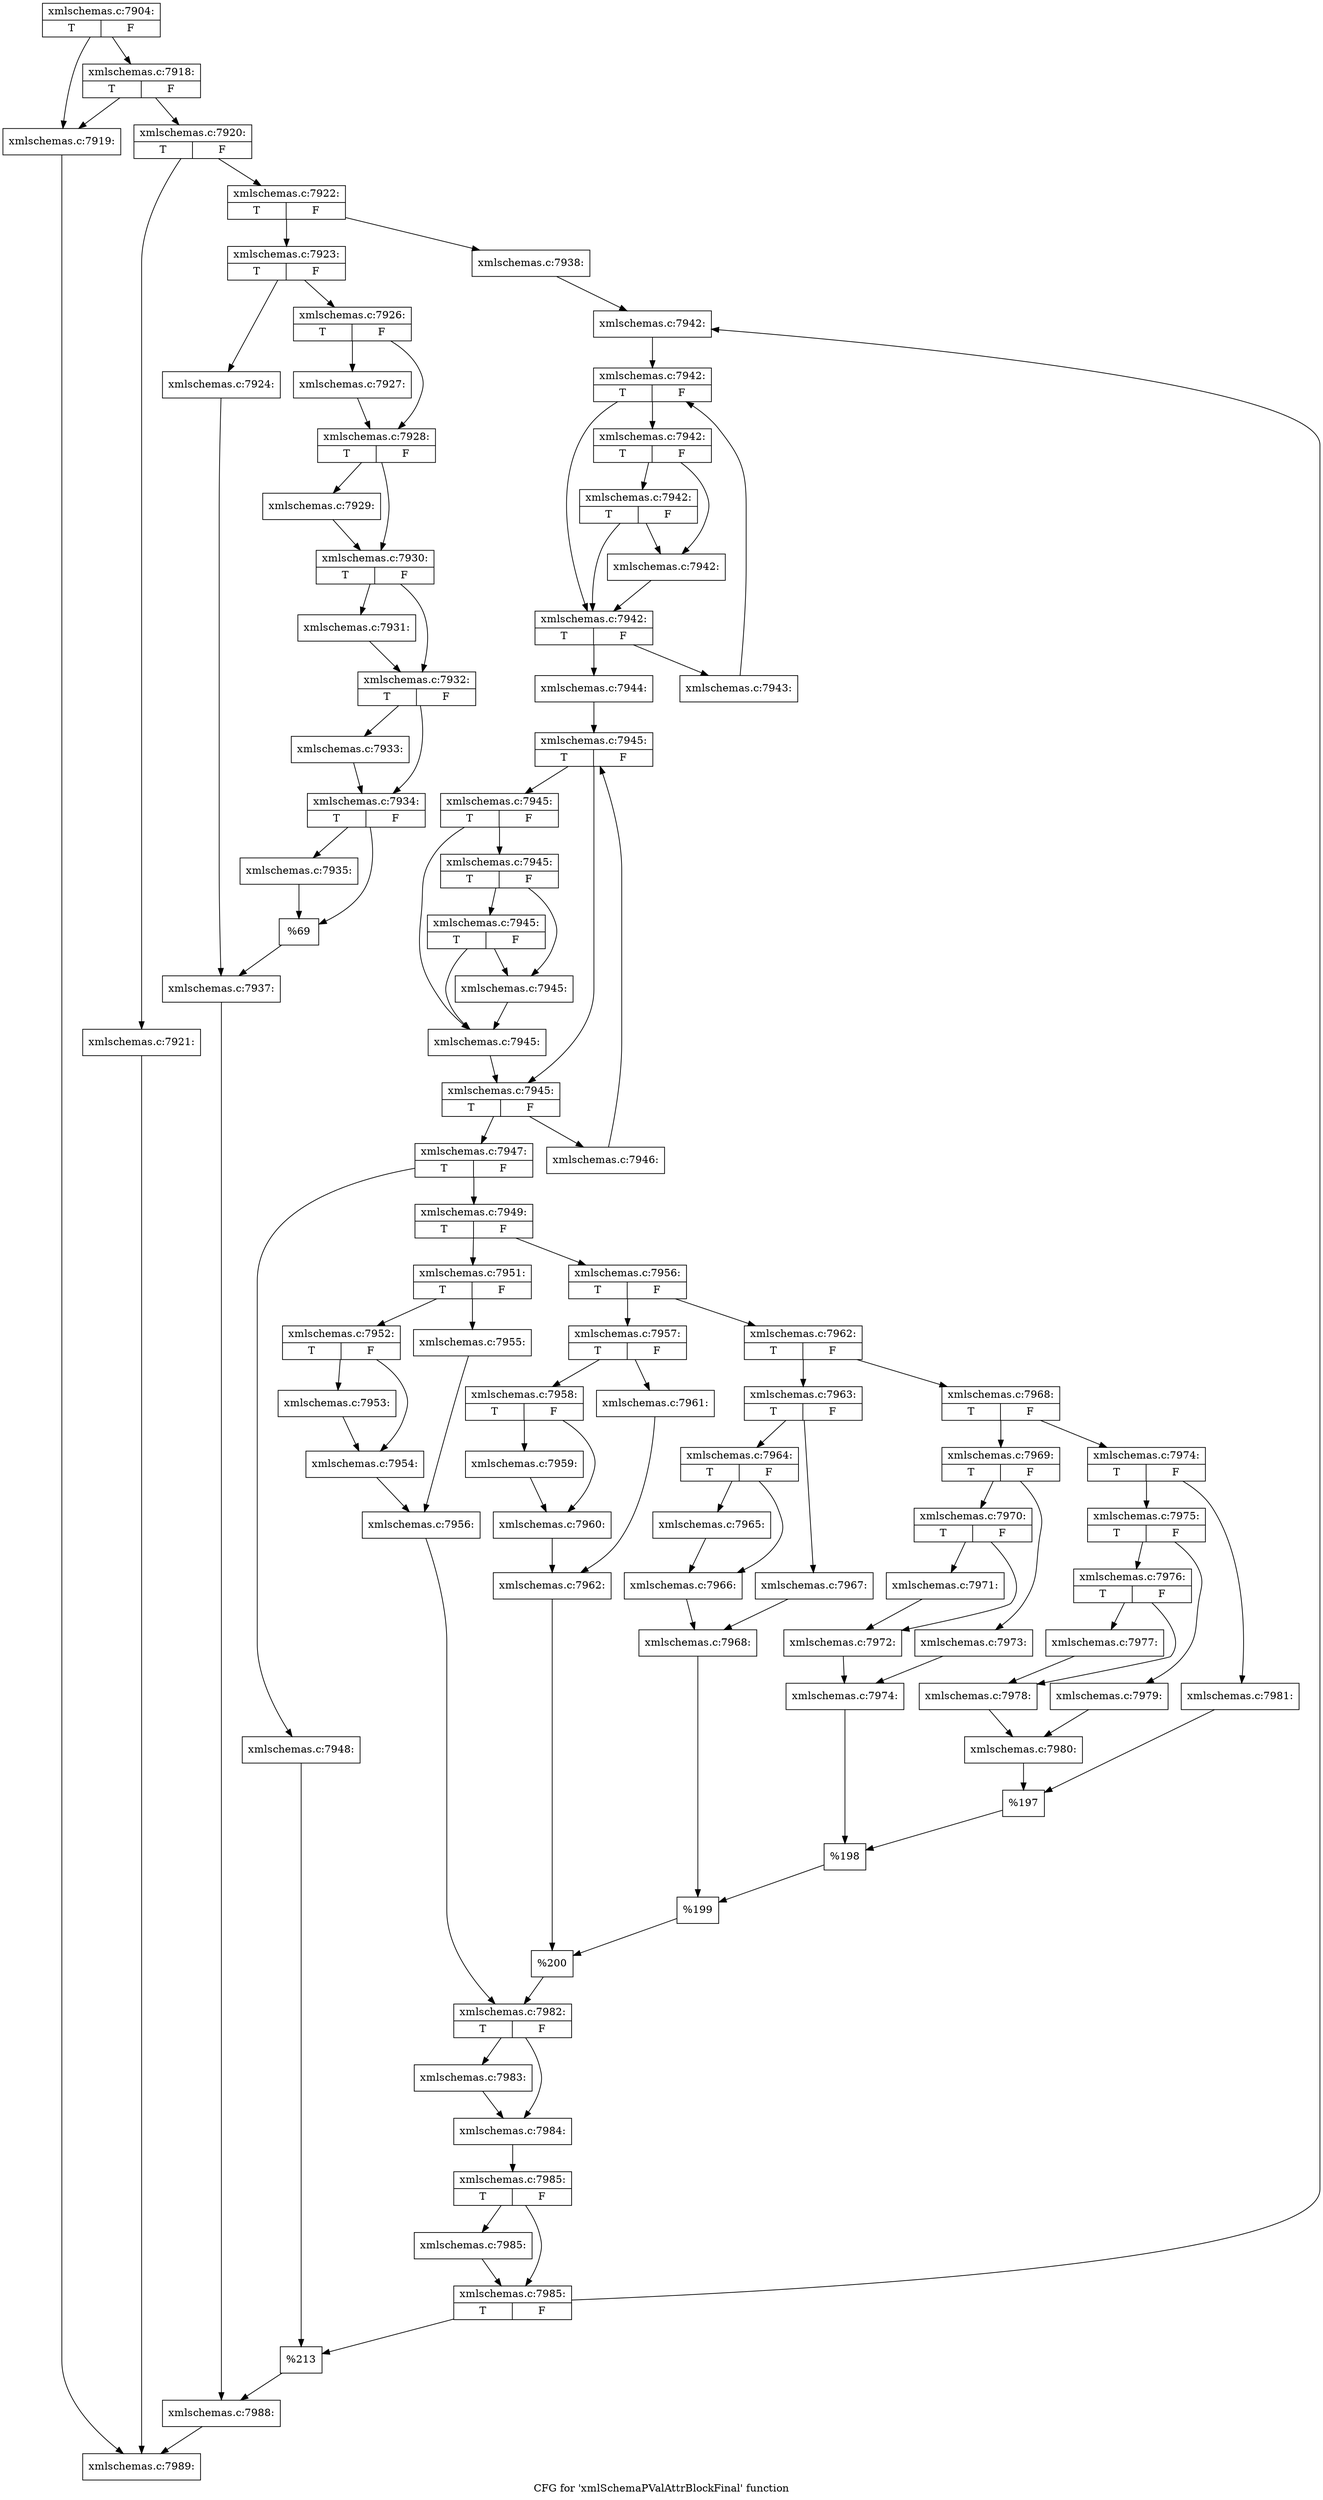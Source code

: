 digraph "CFG for 'xmlSchemaPValAttrBlockFinal' function" {
	label="CFG for 'xmlSchemaPValAttrBlockFinal' function";

	Node0x4cbc1f0 [shape=record,label="{xmlschemas.c:7904:|{<s0>T|<s1>F}}"];
	Node0x4cbc1f0 -> Node0x4cc8c20;
	Node0x4cbc1f0 -> Node0x4cc8cc0;
	Node0x4cc8cc0 [shape=record,label="{xmlschemas.c:7918:|{<s0>T|<s1>F}}"];
	Node0x4cc8cc0 -> Node0x4cc8c20;
	Node0x4cc8cc0 -> Node0x4cc8c70;
	Node0x4cc8c20 [shape=record,label="{xmlschemas.c:7919:}"];
	Node0x4cc8c20 -> Node0x4cc59c0;
	Node0x4cc8c70 [shape=record,label="{xmlschemas.c:7920:|{<s0>T|<s1>F}}"];
	Node0x4cc8c70 -> Node0x4cc9410;
	Node0x4cc8c70 -> Node0x4cc9460;
	Node0x4cc9410 [shape=record,label="{xmlschemas.c:7921:}"];
	Node0x4cc9410 -> Node0x4cc59c0;
	Node0x4cc9460 [shape=record,label="{xmlschemas.c:7922:|{<s0>T|<s1>F}}"];
	Node0x4cc9460 -> Node0x4cc9a70;
	Node0x4cc9460 -> Node0x4cc9b10;
	Node0x4cc9a70 [shape=record,label="{xmlschemas.c:7923:|{<s0>T|<s1>F}}"];
	Node0x4cc9a70 -> Node0x4cca0b0;
	Node0x4cc9a70 -> Node0x4cca150;
	Node0x4cca0b0 [shape=record,label="{xmlschemas.c:7924:}"];
	Node0x4cca0b0 -> Node0x4cca100;
	Node0x4cca150 [shape=record,label="{xmlschemas.c:7926:|{<s0>T|<s1>F}}"];
	Node0x4cca150 -> Node0x4cca820;
	Node0x4cca150 -> Node0x4cca870;
	Node0x4cca820 [shape=record,label="{xmlschemas.c:7927:}"];
	Node0x4cca820 -> Node0x4cca870;
	Node0x4cca870 [shape=record,label="{xmlschemas.c:7928:|{<s0>T|<s1>F}}"];
	Node0x4cca870 -> Node0x4ccaf00;
	Node0x4cca870 -> Node0x4ccaf50;
	Node0x4ccaf00 [shape=record,label="{xmlschemas.c:7929:}"];
	Node0x4ccaf00 -> Node0x4ccaf50;
	Node0x4ccaf50 [shape=record,label="{xmlschemas.c:7930:|{<s0>T|<s1>F}}"];
	Node0x4ccaf50 -> Node0x4ccb5e0;
	Node0x4ccaf50 -> Node0x4ccb630;
	Node0x4ccb5e0 [shape=record,label="{xmlschemas.c:7931:}"];
	Node0x4ccb5e0 -> Node0x4ccb630;
	Node0x4ccb630 [shape=record,label="{xmlschemas.c:7932:|{<s0>T|<s1>F}}"];
	Node0x4ccb630 -> Node0x4ccbcc0;
	Node0x4ccb630 -> Node0x4ccbd10;
	Node0x4ccbcc0 [shape=record,label="{xmlschemas.c:7933:}"];
	Node0x4ccbcc0 -> Node0x4ccbd10;
	Node0x4ccbd10 [shape=record,label="{xmlschemas.c:7934:|{<s0>T|<s1>F}}"];
	Node0x4ccbd10 -> Node0x4ccc3a0;
	Node0x4ccbd10 -> Node0x4ccc3f0;
	Node0x4ccc3a0 [shape=record,label="{xmlschemas.c:7935:}"];
	Node0x4ccc3a0 -> Node0x4ccc3f0;
	Node0x4ccc3f0 [shape=record,label="{%69}"];
	Node0x4ccc3f0 -> Node0x4cca100;
	Node0x4cca100 [shape=record,label="{xmlschemas.c:7937:}"];
	Node0x4cca100 -> Node0x4cc9ac0;
	Node0x4cc9b10 [shape=record,label="{xmlschemas.c:7938:}"];
	Node0x4cc9b10 -> Node0x4ccd620;
	Node0x4ccd620 [shape=record,label="{xmlschemas.c:7942:}"];
	Node0x4ccd620 -> Node0x4ccd8e0;
	Node0x4ccd8e0 [shape=record,label="{xmlschemas.c:7942:|{<s0>T|<s1>F}}"];
	Node0x4ccd8e0 -> Node0x4ccda80;
	Node0x4ccd8e0 -> Node0x4ccdb20;
	Node0x4ccdb20 [shape=record,label="{xmlschemas.c:7942:|{<s0>T|<s1>F}}"];
	Node0x4ccdb20 -> Node0x4ccdd80;
	Node0x4ccdb20 -> Node0x4ccdad0;
	Node0x4ccdd80 [shape=record,label="{xmlschemas.c:7942:|{<s0>T|<s1>F}}"];
	Node0x4ccdd80 -> Node0x4ccda80;
	Node0x4ccdd80 -> Node0x4ccdad0;
	Node0x4ccdad0 [shape=record,label="{xmlschemas.c:7942:}"];
	Node0x4ccdad0 -> Node0x4ccda80;
	Node0x4ccda80 [shape=record,label="{xmlschemas.c:7942:|{<s0>T|<s1>F}}"];
	Node0x4ccda80 -> Node0x4cce1b0;
	Node0x4ccda80 -> Node0x4ccda00;
	Node0x4cce1b0 [shape=record,label="{xmlschemas.c:7943:}"];
	Node0x4cce1b0 -> Node0x4ccd8e0;
	Node0x4ccda00 [shape=record,label="{xmlschemas.c:7944:}"];
	Node0x4ccda00 -> Node0x4cce8e0;
	Node0x4cce8e0 [shape=record,label="{xmlschemas.c:7945:|{<s0>T|<s1>F}}"];
	Node0x4cce8e0 -> Node0x4ccebd0;
	Node0x4cce8e0 -> Node0x4cceb80;
	Node0x4ccebd0 [shape=record,label="{xmlschemas.c:7945:|{<s0>T|<s1>F}}"];
	Node0x4ccebd0 -> Node0x4ccf000;
	Node0x4ccebd0 -> Node0x4ccf0a0;
	Node0x4ccf0a0 [shape=record,label="{xmlschemas.c:7945:|{<s0>T|<s1>F}}"];
	Node0x4ccf0a0 -> Node0x4ccf300;
	Node0x4ccf0a0 -> Node0x4ccf050;
	Node0x4ccf300 [shape=record,label="{xmlschemas.c:7945:|{<s0>T|<s1>F}}"];
	Node0x4ccf300 -> Node0x4ccf000;
	Node0x4ccf300 -> Node0x4ccf050;
	Node0x4ccf050 [shape=record,label="{xmlschemas.c:7945:}"];
	Node0x4ccf050 -> Node0x4ccf000;
	Node0x4ccf000 [shape=record,label="{xmlschemas.c:7945:}"];
	Node0x4ccf000 -> Node0x4cceb80;
	Node0x4cceb80 [shape=record,label="{xmlschemas.c:7945:|{<s0>T|<s1>F}}"];
	Node0x4cceb80 -> Node0x4ccf7b0;
	Node0x4cceb80 -> Node0x4cceb00;
	Node0x4ccf7b0 [shape=record,label="{xmlschemas.c:7946:}"];
	Node0x4ccf7b0 -> Node0x4cce8e0;
	Node0x4cceb00 [shape=record,label="{xmlschemas.c:7947:|{<s0>T|<s1>F}}"];
	Node0x4cceb00 -> Node0x4ccfe80;
	Node0x4cceb00 -> Node0x4ccfed0;
	Node0x4ccfe80 [shape=record,label="{xmlschemas.c:7948:}"];
	Node0x4ccfe80 -> Node0x4ccd580;
	Node0x4ccfed0 [shape=record,label="{xmlschemas.c:7949:|{<s0>T|<s1>F}}"];
	Node0x4ccfed0 -> Node0x4cd0b70;
	Node0x4ccfed0 -> Node0x4cd11c0;
	Node0x4cd0b70 [shape=record,label="{xmlschemas.c:7951:|{<s0>T|<s1>F}}"];
	Node0x4cd0b70 -> Node0x4cd1520;
	Node0x4cd0b70 -> Node0x4cd15c0;
	Node0x4cd1520 [shape=record,label="{xmlschemas.c:7952:|{<s0>T|<s1>F}}"];
	Node0x4cd1520 -> Node0x4cd1870;
	Node0x4cd1520 -> Node0x4cd18c0;
	Node0x4cd1870 [shape=record,label="{xmlschemas.c:7953:}"];
	Node0x4cd1870 -> Node0x4cd18c0;
	Node0x4cd18c0 [shape=record,label="{xmlschemas.c:7954:}"];
	Node0x4cd18c0 -> Node0x4cd1570;
	Node0x4cd15c0 [shape=record,label="{xmlschemas.c:7955:}"];
	Node0x4cd15c0 -> Node0x4cd1570;
	Node0x4cd1570 [shape=record,label="{xmlschemas.c:7956:}"];
	Node0x4cd1570 -> Node0x4cd1170;
	Node0x4cd11c0 [shape=record,label="{xmlschemas.c:7956:|{<s0>T|<s1>F}}"];
	Node0x4cd11c0 -> Node0x4cd23a0;
	Node0x4cd11c0 -> Node0x4cd2440;
	Node0x4cd23a0 [shape=record,label="{xmlschemas.c:7957:|{<s0>T|<s1>F}}"];
	Node0x4cd23a0 -> Node0x4cd2950;
	Node0x4cd23a0 -> Node0x4cd29f0;
	Node0x4cd2950 [shape=record,label="{xmlschemas.c:7958:|{<s0>T|<s1>F}}"];
	Node0x4cd2950 -> Node0x4cd2d60;
	Node0x4cd2950 -> Node0x4cd2db0;
	Node0x4cd2d60 [shape=record,label="{xmlschemas.c:7959:}"];
	Node0x4cd2d60 -> Node0x4cd2db0;
	Node0x4cd2db0 [shape=record,label="{xmlschemas.c:7960:}"];
	Node0x4cd2db0 -> Node0x4cd29a0;
	Node0x4cd29f0 [shape=record,label="{xmlschemas.c:7961:}"];
	Node0x4cd29f0 -> Node0x4cd29a0;
	Node0x4cd29a0 [shape=record,label="{xmlschemas.c:7962:}"];
	Node0x4cd29a0 -> Node0x4cd23f0;
	Node0x4cd2440 [shape=record,label="{xmlschemas.c:7962:|{<s0>T|<s1>F}}"];
	Node0x4cd2440 -> Node0x4cd3890;
	Node0x4cd2440 -> Node0x4cd3930;
	Node0x4cd3890 [shape=record,label="{xmlschemas.c:7963:|{<s0>T|<s1>F}}"];
	Node0x4cd3890 -> Node0x4cd3e40;
	Node0x4cd3890 -> Node0x4cd3ee0;
	Node0x4cd3e40 [shape=record,label="{xmlschemas.c:7964:|{<s0>T|<s1>F}}"];
	Node0x4cd3e40 -> Node0x4cd4250;
	Node0x4cd3e40 -> Node0x4cd42a0;
	Node0x4cd4250 [shape=record,label="{xmlschemas.c:7965:}"];
	Node0x4cd4250 -> Node0x4cd42a0;
	Node0x4cd42a0 [shape=record,label="{xmlschemas.c:7966:}"];
	Node0x4cd42a0 -> Node0x4cd3e90;
	Node0x4cd3ee0 [shape=record,label="{xmlschemas.c:7967:}"];
	Node0x4cd3ee0 -> Node0x4cd3e90;
	Node0x4cd3e90 [shape=record,label="{xmlschemas.c:7968:}"];
	Node0x4cd3e90 -> Node0x4cd38e0;
	Node0x4cd3930 [shape=record,label="{xmlschemas.c:7968:|{<s0>T|<s1>F}}"];
	Node0x4cd3930 -> Node0x4cd4d80;
	Node0x4cd3930 -> Node0x4cd4e20;
	Node0x4cd4d80 [shape=record,label="{xmlschemas.c:7969:|{<s0>T|<s1>F}}"];
	Node0x4cd4d80 -> Node0x4cd5300;
	Node0x4cd4d80 -> Node0x4cd53a0;
	Node0x4cd5300 [shape=record,label="{xmlschemas.c:7970:|{<s0>T|<s1>F}}"];
	Node0x4cd5300 -> Node0x4cd5790;
	Node0x4cd5300 -> Node0x4cd57e0;
	Node0x4cd5790 [shape=record,label="{xmlschemas.c:7971:}"];
	Node0x4cd5790 -> Node0x4cd57e0;
	Node0x4cd57e0 [shape=record,label="{xmlschemas.c:7972:}"];
	Node0x4cd57e0 -> Node0x4cd5350;
	Node0x4cd53a0 [shape=record,label="{xmlschemas.c:7973:}"];
	Node0x4cd53a0 -> Node0x4cd5350;
	Node0x4cd5350 [shape=record,label="{xmlschemas.c:7974:}"];
	Node0x4cd5350 -> Node0x4cd4dd0;
	Node0x4cd4e20 [shape=record,label="{xmlschemas.c:7974:|{<s0>T|<s1>F}}"];
	Node0x4cd4e20 -> Node0x4cd6300;
	Node0x4cd4e20 -> Node0x4cd63a0;
	Node0x4cd6300 [shape=record,label="{xmlschemas.c:7975:|{<s0>T|<s1>F}}"];
	Node0x4cd6300 -> Node0x4cd6940;
	Node0x4cd6300 -> Node0x4cd69e0;
	Node0x4cd6940 [shape=record,label="{xmlschemas.c:7976:|{<s0>T|<s1>F}}"];
	Node0x4cd6940 -> Node0x4cd6dd0;
	Node0x4cd6940 -> Node0x4cd6e20;
	Node0x4cd6dd0 [shape=record,label="{xmlschemas.c:7977:}"];
	Node0x4cd6dd0 -> Node0x4cd6e20;
	Node0x4cd6e20 [shape=record,label="{xmlschemas.c:7978:}"];
	Node0x4cd6e20 -> Node0x4cd6990;
	Node0x4cd69e0 [shape=record,label="{xmlschemas.c:7979:}"];
	Node0x4cd69e0 -> Node0x4cd6990;
	Node0x4cd6990 [shape=record,label="{xmlschemas.c:7980:}"];
	Node0x4cd6990 -> Node0x4cd6350;
	Node0x4cd63a0 [shape=record,label="{xmlschemas.c:7981:}"];
	Node0x4cd63a0 -> Node0x4cd6350;
	Node0x4cd6350 [shape=record,label="{%197}"];
	Node0x4cd6350 -> Node0x4cd4dd0;
	Node0x4cd4dd0 [shape=record,label="{%198}"];
	Node0x4cd4dd0 -> Node0x4cd38e0;
	Node0x4cd38e0 [shape=record,label="{%199}"];
	Node0x4cd38e0 -> Node0x4cd23f0;
	Node0x4cd23f0 [shape=record,label="{%200}"];
	Node0x4cd23f0 -> Node0x4cd1170;
	Node0x4cd1170 [shape=record,label="{xmlschemas.c:7982:|{<s0>T|<s1>F}}"];
	Node0x4cd1170 -> Node0x4cd7e10;
	Node0x4cd1170 -> Node0x4cd7e60;
	Node0x4cd7e10 [shape=record,label="{xmlschemas.c:7983:}"];
	Node0x4cd7e10 -> Node0x4cd7e60;
	Node0x4cd7e60 [shape=record,label="{xmlschemas.c:7984:}"];
	Node0x4cd7e60 -> Node0x4ccd5d0;
	Node0x4ccd5d0 [shape=record,label="{xmlschemas.c:7985:|{<s0>T|<s1>F}}"];
	Node0x4ccd5d0 -> Node0x4cd85a0;
	Node0x4ccd5d0 -> Node0x4cd8550;
	Node0x4cd85a0 [shape=record,label="{xmlschemas.c:7985:}"];
	Node0x4cd85a0 -> Node0x4cd8550;
	Node0x4cd8550 [shape=record,label="{xmlschemas.c:7985:|{<s0>T|<s1>F}}"];
	Node0x4cd8550 -> Node0x4ccd620;
	Node0x4cd8550 -> Node0x4ccd580;
	Node0x4ccd580 [shape=record,label="{%213}"];
	Node0x4ccd580 -> Node0x4cc9ac0;
	Node0x4cc9ac0 [shape=record,label="{xmlschemas.c:7988:}"];
	Node0x4cc9ac0 -> Node0x4cc59c0;
	Node0x4cc59c0 [shape=record,label="{xmlschemas.c:7989:}"];
}

